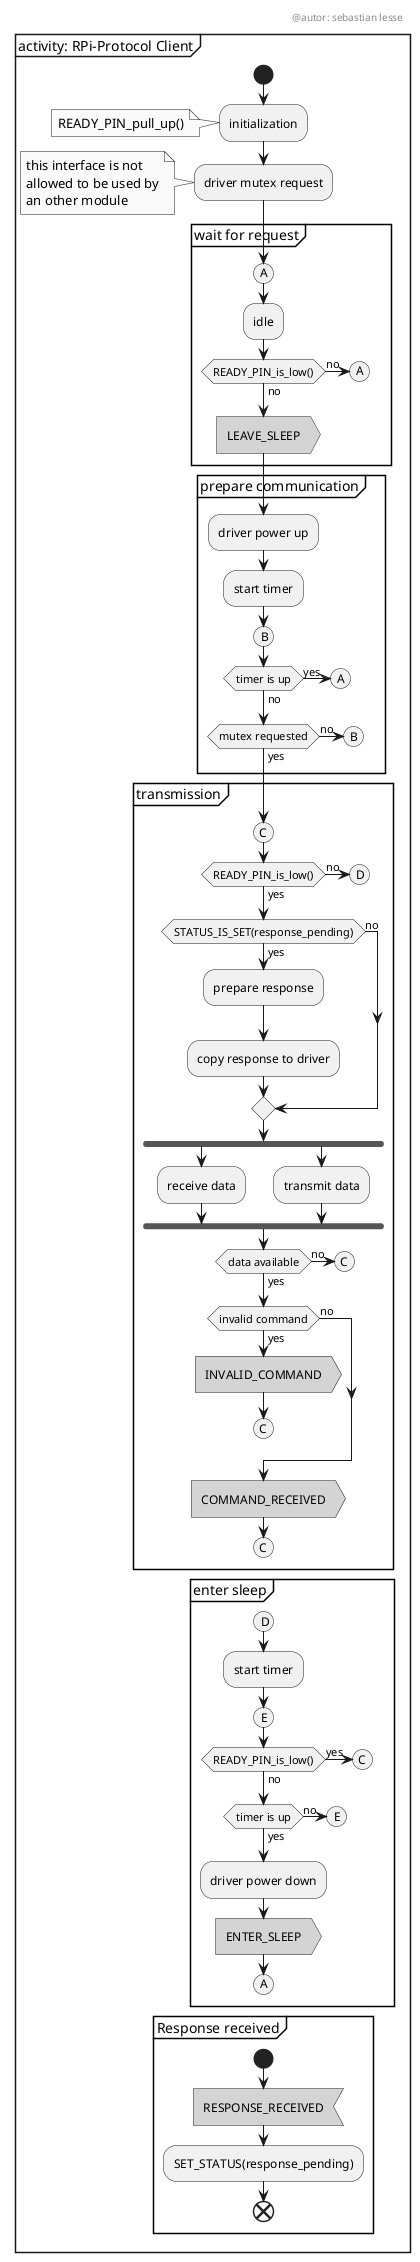 @startuml

skinparam monochrome true

header
@autor: sebastian lesse
endheader

mainframe activity: RPi-Protocol Client

start

:initialization;
note left
READY_PIN_pull_up()
end note

:driver mutex request;
note left
this interface is not
allowed to be used by
an other module
end note

partition "wait for request" {
(A)
:idle;

if (READY_PIN_is_low()) then (no) 
	(A)
	detach
else (no)
endif

#pink:LEAVE_SLEEP>

}


partition "prepare communication" {

:driver power up;
:start timer;

(B)

if (timer is up) then (yes)
	(A)
	detach
else (no)

endif

if (mutex requested) then (no)
	(B)
	detach
else (yes)

endif

}

partition "transmission" {

(C)

if (READY_PIN_is_low()) then (no)
	(D)
	detach
else (yes)

endif

if (STATUS_IS_SET(response_pending)) then (yes)
	:prepare response;
	:copy response to driver;
else (no)

endif

fork
:receive data;
fork again
:transmit data;
end fork

if (data available) then (no)
	(C)
	detach
else (yes)

endif

if (invalid command) then (yes)
	#pink:INVALID_COMMAND>
	(C)
	detach
else (no)

endif

#pink:COMMAND_RECEIVED>
(C)
detach

}

partition "enter sleep" {

(D)
:start timer;
(E)

if (READY_PIN_is_low()) then (yes)
	(C)
	detach
else (no)

endif

if (timer is up) then (no)
	(E)
else (yes)

endif

:driver power down;

#pink:ENTER_SLEEP>

(A)
detach

}

partition "Response received" {
	start
	#pink:RESPONSE_RECEIVED<
	:SET_STATUS(response_pending);
	end
}

@enduml